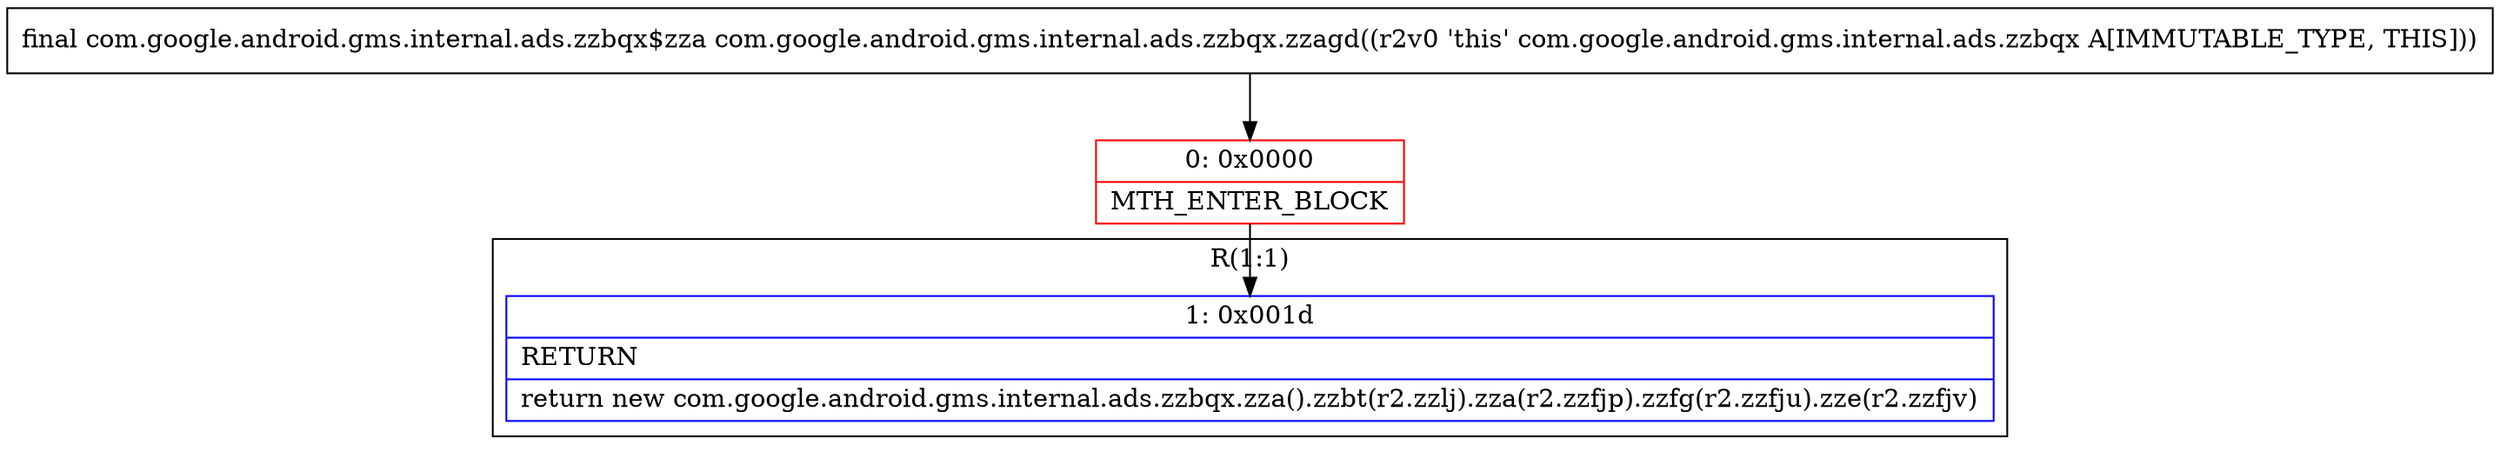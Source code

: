 digraph "CFG forcom.google.android.gms.internal.ads.zzbqx.zzagd()Lcom\/google\/android\/gms\/internal\/ads\/zzbqx$zza;" {
subgraph cluster_Region_1653040235 {
label = "R(1:1)";
node [shape=record,color=blue];
Node_1 [shape=record,label="{1\:\ 0x001d|RETURN\l|return new com.google.android.gms.internal.ads.zzbqx.zza().zzbt(r2.zzlj).zza(r2.zzfjp).zzfg(r2.zzfju).zze(r2.zzfjv)\l}"];
}
Node_0 [shape=record,color=red,label="{0\:\ 0x0000|MTH_ENTER_BLOCK\l}"];
MethodNode[shape=record,label="{final com.google.android.gms.internal.ads.zzbqx$zza com.google.android.gms.internal.ads.zzbqx.zzagd((r2v0 'this' com.google.android.gms.internal.ads.zzbqx A[IMMUTABLE_TYPE, THIS])) }"];
MethodNode -> Node_0;
Node_0 -> Node_1;
}

